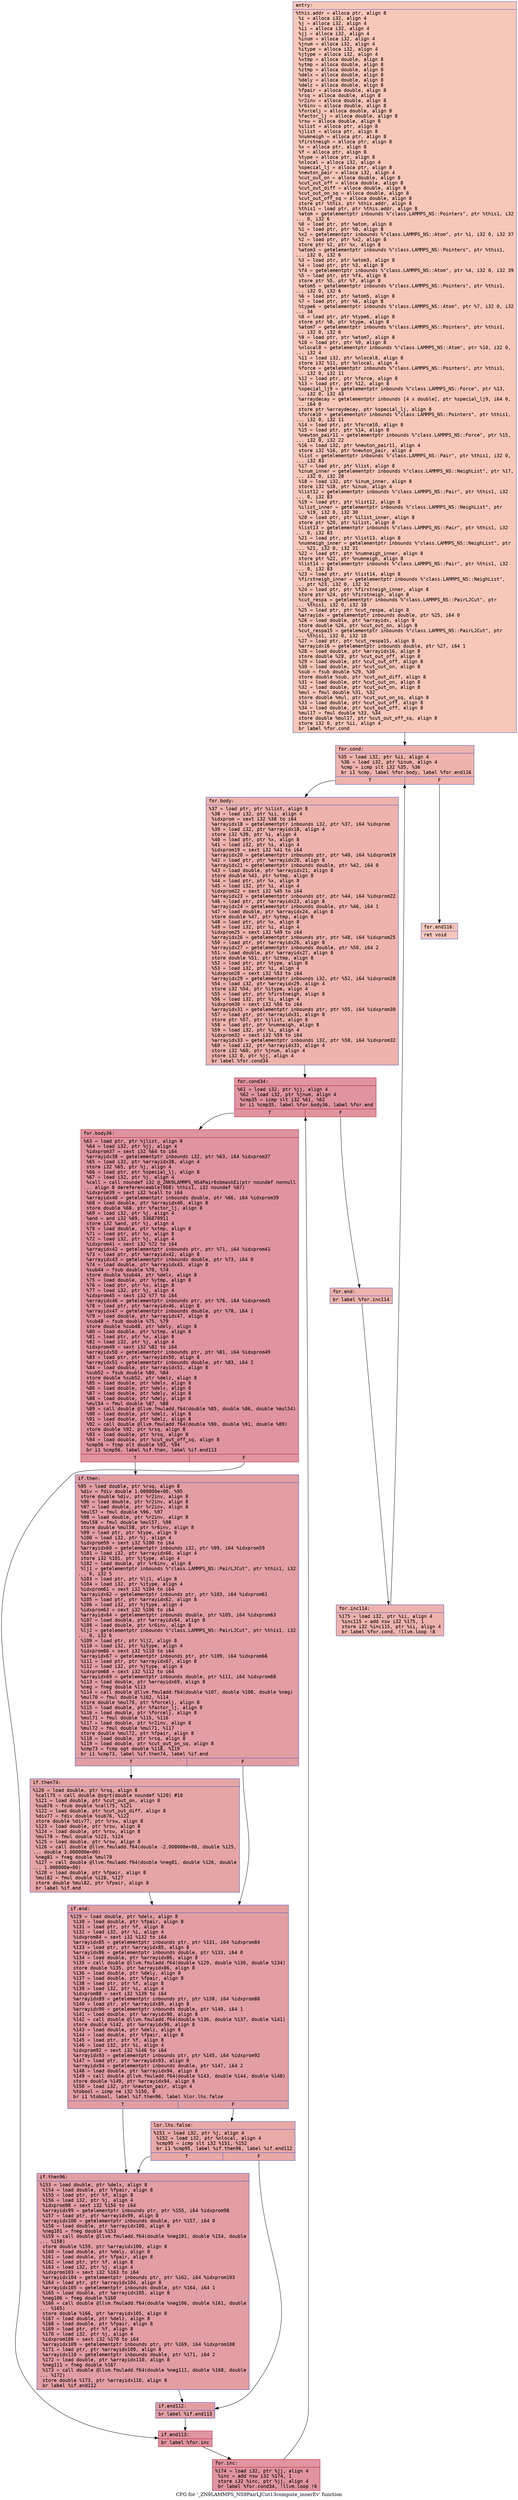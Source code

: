 digraph "CFG for '_ZN9LAMMPS_NS9PairLJCut13compute_innerEv' function" {
	label="CFG for '_ZN9LAMMPS_NS9PairLJCut13compute_innerEv' function";

	Node0x559930830ef0 [shape=record,color="#3d50c3ff", style=filled, fillcolor="#ec7f6370" fontname="Courier",label="{entry:\l|  %this.addr = alloca ptr, align 8\l  %i = alloca i32, align 4\l  %j = alloca i32, align 4\l  %ii = alloca i32, align 4\l  %jj = alloca i32, align 4\l  %inum = alloca i32, align 4\l  %jnum = alloca i32, align 4\l  %itype = alloca i32, align 4\l  %jtype = alloca i32, align 4\l  %xtmp = alloca double, align 8\l  %ytmp = alloca double, align 8\l  %ztmp = alloca double, align 8\l  %delx = alloca double, align 8\l  %dely = alloca double, align 8\l  %delz = alloca double, align 8\l  %fpair = alloca double, align 8\l  %rsq = alloca double, align 8\l  %r2inv = alloca double, align 8\l  %r6inv = alloca double, align 8\l  %forcelj = alloca double, align 8\l  %factor_lj = alloca double, align 8\l  %rsw = alloca double, align 8\l  %ilist = alloca ptr, align 8\l  %jlist = alloca ptr, align 8\l  %numneigh = alloca ptr, align 8\l  %firstneigh = alloca ptr, align 8\l  %x = alloca ptr, align 8\l  %f = alloca ptr, align 8\l  %type = alloca ptr, align 8\l  %nlocal = alloca i32, align 4\l  %special_lj = alloca ptr, align 8\l  %newton_pair = alloca i32, align 4\l  %cut_out_on = alloca double, align 8\l  %cut_out_off = alloca double, align 8\l  %cut_out_diff = alloca double, align 8\l  %cut_out_on_sq = alloca double, align 8\l  %cut_out_off_sq = alloca double, align 8\l  store ptr %this, ptr %this.addr, align 8\l  %this1 = load ptr, ptr %this.addr, align 8\l  %atom = getelementptr inbounds %\"class.LAMMPS_NS::Pointers\", ptr %this1, i32\l... 0, i32 6\l  %0 = load ptr, ptr %atom, align 8\l  %1 = load ptr, ptr %0, align 8\l  %x2 = getelementptr inbounds %\"class.LAMMPS_NS::Atom\", ptr %1, i32 0, i32 37\l  %2 = load ptr, ptr %x2, align 8\l  store ptr %2, ptr %x, align 8\l  %atom3 = getelementptr inbounds %\"class.LAMMPS_NS::Pointers\", ptr %this1,\l... i32 0, i32 6\l  %3 = load ptr, ptr %atom3, align 8\l  %4 = load ptr, ptr %3, align 8\l  %f4 = getelementptr inbounds %\"class.LAMMPS_NS::Atom\", ptr %4, i32 0, i32 39\l  %5 = load ptr, ptr %f4, align 8\l  store ptr %5, ptr %f, align 8\l  %atom5 = getelementptr inbounds %\"class.LAMMPS_NS::Pointers\", ptr %this1,\l... i32 0, i32 6\l  %6 = load ptr, ptr %atom5, align 8\l  %7 = load ptr, ptr %6, align 8\l  %type6 = getelementptr inbounds %\"class.LAMMPS_NS::Atom\", ptr %7, i32 0, i32\l... 34\l  %8 = load ptr, ptr %type6, align 8\l  store ptr %8, ptr %type, align 8\l  %atom7 = getelementptr inbounds %\"class.LAMMPS_NS::Pointers\", ptr %this1,\l... i32 0, i32 6\l  %9 = load ptr, ptr %atom7, align 8\l  %10 = load ptr, ptr %9, align 8\l  %nlocal8 = getelementptr inbounds %\"class.LAMMPS_NS::Atom\", ptr %10, i32 0,\l... i32 4\l  %11 = load i32, ptr %nlocal8, align 8\l  store i32 %11, ptr %nlocal, align 4\l  %force = getelementptr inbounds %\"class.LAMMPS_NS::Pointers\", ptr %this1,\l... i32 0, i32 11\l  %12 = load ptr, ptr %force, align 8\l  %13 = load ptr, ptr %12, align 8\l  %special_lj9 = getelementptr inbounds %\"class.LAMMPS_NS::Force\", ptr %13,\l... i32 0, i32 43\l  %arraydecay = getelementptr inbounds [4 x double], ptr %special_lj9, i64 0,\l... i64 0\l  store ptr %arraydecay, ptr %special_lj, align 8\l  %force10 = getelementptr inbounds %\"class.LAMMPS_NS::Pointers\", ptr %this1,\l... i32 0, i32 11\l  %14 = load ptr, ptr %force10, align 8\l  %15 = load ptr, ptr %14, align 8\l  %newton_pair11 = getelementptr inbounds %\"class.LAMMPS_NS::Force\", ptr %15,\l... i32 0, i32 22\l  %16 = load i32, ptr %newton_pair11, align 4\l  store i32 %16, ptr %newton_pair, align 4\l  %list = getelementptr inbounds %\"class.LAMMPS_NS::Pair\", ptr %this1, i32 0,\l... i32 83\l  %17 = load ptr, ptr %list, align 8\l  %inum_inner = getelementptr inbounds %\"class.LAMMPS_NS::NeighList\", ptr %17,\l... i32 0, i32 28\l  %18 = load i32, ptr %inum_inner, align 8\l  store i32 %18, ptr %inum, align 4\l  %list12 = getelementptr inbounds %\"class.LAMMPS_NS::Pair\", ptr %this1, i32\l... 0, i32 83\l  %19 = load ptr, ptr %list12, align 8\l  %ilist_inner = getelementptr inbounds %\"class.LAMMPS_NS::NeighList\", ptr\l... %19, i32 0, i32 30\l  %20 = load ptr, ptr %ilist_inner, align 8\l  store ptr %20, ptr %ilist, align 8\l  %list13 = getelementptr inbounds %\"class.LAMMPS_NS::Pair\", ptr %this1, i32\l... 0, i32 83\l  %21 = load ptr, ptr %list13, align 8\l  %numneigh_inner = getelementptr inbounds %\"class.LAMMPS_NS::NeighList\", ptr\l... %21, i32 0, i32 31\l  %22 = load ptr, ptr %numneigh_inner, align 8\l  store ptr %22, ptr %numneigh, align 8\l  %list14 = getelementptr inbounds %\"class.LAMMPS_NS::Pair\", ptr %this1, i32\l... 0, i32 83\l  %23 = load ptr, ptr %list14, align 8\l  %firstneigh_inner = getelementptr inbounds %\"class.LAMMPS_NS::NeighList\",\l... ptr %23, i32 0, i32 32\l  %24 = load ptr, ptr %firstneigh_inner, align 8\l  store ptr %24, ptr %firstneigh, align 8\l  %cut_respa = getelementptr inbounds %\"class.LAMMPS_NS::PairLJCut\", ptr\l... %this1, i32 0, i32 10\l  %25 = load ptr, ptr %cut_respa, align 8\l  %arrayidx = getelementptr inbounds double, ptr %25, i64 0\l  %26 = load double, ptr %arrayidx, align 8\l  store double %26, ptr %cut_out_on, align 8\l  %cut_respa15 = getelementptr inbounds %\"class.LAMMPS_NS::PairLJCut\", ptr\l... %this1, i32 0, i32 10\l  %27 = load ptr, ptr %cut_respa15, align 8\l  %arrayidx16 = getelementptr inbounds double, ptr %27, i64 1\l  %28 = load double, ptr %arrayidx16, align 8\l  store double %28, ptr %cut_out_off, align 8\l  %29 = load double, ptr %cut_out_off, align 8\l  %30 = load double, ptr %cut_out_on, align 8\l  %sub = fsub double %29, %30\l  store double %sub, ptr %cut_out_diff, align 8\l  %31 = load double, ptr %cut_out_on, align 8\l  %32 = load double, ptr %cut_out_on, align 8\l  %mul = fmul double %31, %32\l  store double %mul, ptr %cut_out_on_sq, align 8\l  %33 = load double, ptr %cut_out_off, align 8\l  %34 = load double, ptr %cut_out_off, align 8\l  %mul17 = fmul double %33, %34\l  store double %mul17, ptr %cut_out_off_sq, align 8\l  store i32 0, ptr %ii, align 4\l  br label %for.cond\l}"];
	Node0x559930830ef0 -> Node0x5599308385e0[tooltip="entry -> for.cond\nProbability 100.00%" ];
	Node0x5599308385e0 [shape=record,color="#3d50c3ff", style=filled, fillcolor="#d6524470" fontname="Courier",label="{for.cond:\l|  %35 = load i32, ptr %ii, align 4\l  %36 = load i32, ptr %inum, align 4\l  %cmp = icmp slt i32 %35, %36\l  br i1 %cmp, label %for.body, label %for.end116\l|{<s0>T|<s1>F}}"];
	Node0x5599308385e0:s0 -> Node0x559930838880[tooltip="for.cond -> for.body\nProbability 96.88%" ];
	Node0x5599308385e0:s1 -> Node0x5599308388d0[tooltip="for.cond -> for.end116\nProbability 3.12%" ];
	Node0x559930838880 [shape=record,color="#3d50c3ff", style=filled, fillcolor="#d6524470" fontname="Courier",label="{for.body:\l|  %37 = load ptr, ptr %ilist, align 8\l  %38 = load i32, ptr %ii, align 4\l  %idxprom = sext i32 %38 to i64\l  %arrayidx18 = getelementptr inbounds i32, ptr %37, i64 %idxprom\l  %39 = load i32, ptr %arrayidx18, align 4\l  store i32 %39, ptr %i, align 4\l  %40 = load ptr, ptr %x, align 8\l  %41 = load i32, ptr %i, align 4\l  %idxprom19 = sext i32 %41 to i64\l  %arrayidx20 = getelementptr inbounds ptr, ptr %40, i64 %idxprom19\l  %42 = load ptr, ptr %arrayidx20, align 8\l  %arrayidx21 = getelementptr inbounds double, ptr %42, i64 0\l  %43 = load double, ptr %arrayidx21, align 8\l  store double %43, ptr %xtmp, align 8\l  %44 = load ptr, ptr %x, align 8\l  %45 = load i32, ptr %i, align 4\l  %idxprom22 = sext i32 %45 to i64\l  %arrayidx23 = getelementptr inbounds ptr, ptr %44, i64 %idxprom22\l  %46 = load ptr, ptr %arrayidx23, align 8\l  %arrayidx24 = getelementptr inbounds double, ptr %46, i64 1\l  %47 = load double, ptr %arrayidx24, align 8\l  store double %47, ptr %ytmp, align 8\l  %48 = load ptr, ptr %x, align 8\l  %49 = load i32, ptr %i, align 4\l  %idxprom25 = sext i32 %49 to i64\l  %arrayidx26 = getelementptr inbounds ptr, ptr %48, i64 %idxprom25\l  %50 = load ptr, ptr %arrayidx26, align 8\l  %arrayidx27 = getelementptr inbounds double, ptr %50, i64 2\l  %51 = load double, ptr %arrayidx27, align 8\l  store double %51, ptr %ztmp, align 8\l  %52 = load ptr, ptr %type, align 8\l  %53 = load i32, ptr %i, align 4\l  %idxprom28 = sext i32 %53 to i64\l  %arrayidx29 = getelementptr inbounds i32, ptr %52, i64 %idxprom28\l  %54 = load i32, ptr %arrayidx29, align 4\l  store i32 %54, ptr %itype, align 4\l  %55 = load ptr, ptr %firstneigh, align 8\l  %56 = load i32, ptr %i, align 4\l  %idxprom30 = sext i32 %56 to i64\l  %arrayidx31 = getelementptr inbounds ptr, ptr %55, i64 %idxprom30\l  %57 = load ptr, ptr %arrayidx31, align 8\l  store ptr %57, ptr %jlist, align 8\l  %58 = load ptr, ptr %numneigh, align 8\l  %59 = load i32, ptr %i, align 4\l  %idxprom32 = sext i32 %59 to i64\l  %arrayidx33 = getelementptr inbounds i32, ptr %58, i64 %idxprom32\l  %60 = load i32, ptr %arrayidx33, align 4\l  store i32 %60, ptr %jnum, align 4\l  store i32 0, ptr %jj, align 4\l  br label %for.cond34\l}"];
	Node0x559930838880 -> Node0x55993083af80[tooltip="for.body -> for.cond34\nProbability 100.00%" ];
	Node0x55993083af80 [shape=record,color="#b70d28ff", style=filled, fillcolor="#b70d2870" fontname="Courier",label="{for.cond34:\l|  %61 = load i32, ptr %jj, align 4\l  %62 = load i32, ptr %jnum, align 4\l  %cmp35 = icmp slt i32 %61, %62\l  br i1 %cmp35, label %for.body36, label %for.end\l|{<s0>T|<s1>F}}"];
	Node0x55993083af80:s0 -> Node0x55993083b220[tooltip="for.cond34 -> for.body36\nProbability 96.88%" ];
	Node0x55993083af80:s1 -> Node0x55993083b2a0[tooltip="for.cond34 -> for.end\nProbability 3.12%" ];
	Node0x55993083b220 [shape=record,color="#b70d28ff", style=filled, fillcolor="#b70d2870" fontname="Courier",label="{for.body36:\l|  %63 = load ptr, ptr %jlist, align 8\l  %64 = load i32, ptr %jj, align 4\l  %idxprom37 = sext i32 %64 to i64\l  %arrayidx38 = getelementptr inbounds i32, ptr %63, i64 %idxprom37\l  %65 = load i32, ptr %arrayidx38, align 4\l  store i32 %65, ptr %j, align 4\l  %66 = load ptr, ptr %special_lj, align 8\l  %67 = load i32, ptr %j, align 4\l  %call = call noundef i32 @_ZNK9LAMMPS_NS4Pair6sbmaskEi(ptr noundef nonnull\l... align 8 dereferenceable(908) %this1, i32 noundef %67)\l  %idxprom39 = sext i32 %call to i64\l  %arrayidx40 = getelementptr inbounds double, ptr %66, i64 %idxprom39\l  %68 = load double, ptr %arrayidx40, align 8\l  store double %68, ptr %factor_lj, align 8\l  %69 = load i32, ptr %j, align 4\l  %and = and i32 %69, 536870911\l  store i32 %and, ptr %j, align 4\l  %70 = load double, ptr %xtmp, align 8\l  %71 = load ptr, ptr %x, align 8\l  %72 = load i32, ptr %j, align 4\l  %idxprom41 = sext i32 %72 to i64\l  %arrayidx42 = getelementptr inbounds ptr, ptr %71, i64 %idxprom41\l  %73 = load ptr, ptr %arrayidx42, align 8\l  %arrayidx43 = getelementptr inbounds double, ptr %73, i64 0\l  %74 = load double, ptr %arrayidx43, align 8\l  %sub44 = fsub double %70, %74\l  store double %sub44, ptr %delx, align 8\l  %75 = load double, ptr %ytmp, align 8\l  %76 = load ptr, ptr %x, align 8\l  %77 = load i32, ptr %j, align 4\l  %idxprom45 = sext i32 %77 to i64\l  %arrayidx46 = getelementptr inbounds ptr, ptr %76, i64 %idxprom45\l  %78 = load ptr, ptr %arrayidx46, align 8\l  %arrayidx47 = getelementptr inbounds double, ptr %78, i64 1\l  %79 = load double, ptr %arrayidx47, align 8\l  %sub48 = fsub double %75, %79\l  store double %sub48, ptr %dely, align 8\l  %80 = load double, ptr %ztmp, align 8\l  %81 = load ptr, ptr %x, align 8\l  %82 = load i32, ptr %j, align 4\l  %idxprom49 = sext i32 %82 to i64\l  %arrayidx50 = getelementptr inbounds ptr, ptr %81, i64 %idxprom49\l  %83 = load ptr, ptr %arrayidx50, align 8\l  %arrayidx51 = getelementptr inbounds double, ptr %83, i64 2\l  %84 = load double, ptr %arrayidx51, align 8\l  %sub52 = fsub double %80, %84\l  store double %sub52, ptr %delz, align 8\l  %85 = load double, ptr %delx, align 8\l  %86 = load double, ptr %delx, align 8\l  %87 = load double, ptr %dely, align 8\l  %88 = load double, ptr %dely, align 8\l  %mul54 = fmul double %87, %88\l  %89 = call double @llvm.fmuladd.f64(double %85, double %86, double %mul54)\l  %90 = load double, ptr %delz, align 8\l  %91 = load double, ptr %delz, align 8\l  %92 = call double @llvm.fmuladd.f64(double %90, double %91, double %89)\l  store double %92, ptr %rsq, align 8\l  %93 = load double, ptr %rsq, align 8\l  %94 = load double, ptr %cut_out_off_sq, align 8\l  %cmp56 = fcmp olt double %93, %94\l  br i1 %cmp56, label %if.then, label %if.end113\l|{<s0>T|<s1>F}}"];
	Node0x55993083b220:s0 -> Node0x55993083dd40[tooltip="for.body36 -> if.then\nProbability 50.00%" ];
	Node0x55993083b220:s1 -> Node0x55993083dd90[tooltip="for.body36 -> if.end113\nProbability 50.00%" ];
	Node0x55993083dd40 [shape=record,color="#3d50c3ff", style=filled, fillcolor="#be242e70" fontname="Courier",label="{if.then:\l|  %95 = load double, ptr %rsq, align 8\l  %div = fdiv double 1.000000e+00, %95\l  store double %div, ptr %r2inv, align 8\l  %96 = load double, ptr %r2inv, align 8\l  %97 = load double, ptr %r2inv, align 8\l  %mul57 = fmul double %96, %97\l  %98 = load double, ptr %r2inv, align 8\l  %mul58 = fmul double %mul57, %98\l  store double %mul58, ptr %r6inv, align 8\l  %99 = load ptr, ptr %type, align 8\l  %100 = load i32, ptr %j, align 4\l  %idxprom59 = sext i32 %100 to i64\l  %arrayidx60 = getelementptr inbounds i32, ptr %99, i64 %idxprom59\l  %101 = load i32, ptr %arrayidx60, align 4\l  store i32 %101, ptr %jtype, align 4\l  %102 = load double, ptr %r6inv, align 8\l  %lj1 = getelementptr inbounds %\"class.LAMMPS_NS::PairLJCut\", ptr %this1, i32\l... 0, i32 5\l  %103 = load ptr, ptr %lj1, align 8\l  %104 = load i32, ptr %itype, align 4\l  %idxprom61 = sext i32 %104 to i64\l  %arrayidx62 = getelementptr inbounds ptr, ptr %103, i64 %idxprom61\l  %105 = load ptr, ptr %arrayidx62, align 8\l  %106 = load i32, ptr %jtype, align 4\l  %idxprom63 = sext i32 %106 to i64\l  %arrayidx64 = getelementptr inbounds double, ptr %105, i64 %idxprom63\l  %107 = load double, ptr %arrayidx64, align 8\l  %108 = load double, ptr %r6inv, align 8\l  %lj2 = getelementptr inbounds %\"class.LAMMPS_NS::PairLJCut\", ptr %this1, i32\l... 0, i32 6\l  %109 = load ptr, ptr %lj2, align 8\l  %110 = load i32, ptr %itype, align 4\l  %idxprom66 = sext i32 %110 to i64\l  %arrayidx67 = getelementptr inbounds ptr, ptr %109, i64 %idxprom66\l  %111 = load ptr, ptr %arrayidx67, align 8\l  %112 = load i32, ptr %jtype, align 4\l  %idxprom68 = sext i32 %112 to i64\l  %arrayidx69 = getelementptr inbounds double, ptr %111, i64 %idxprom68\l  %113 = load double, ptr %arrayidx69, align 8\l  %neg = fneg double %113\l  %114 = call double @llvm.fmuladd.f64(double %107, double %108, double %neg)\l  %mul70 = fmul double %102, %114\l  store double %mul70, ptr %forcelj, align 8\l  %115 = load double, ptr %factor_lj, align 8\l  %116 = load double, ptr %forcelj, align 8\l  %mul71 = fmul double %115, %116\l  %117 = load double, ptr %r2inv, align 8\l  %mul72 = fmul double %mul71, %117\l  store double %mul72, ptr %fpair, align 8\l  %118 = load double, ptr %rsq, align 8\l  %119 = load double, ptr %cut_out_on_sq, align 8\l  %cmp73 = fcmp ogt double %118, %119\l  br i1 %cmp73, label %if.then74, label %if.end\l|{<s0>T|<s1>F}}"];
	Node0x55993083dd40:s0 -> Node0x559930840560[tooltip="if.then -> if.then74\nProbability 50.00%" ];
	Node0x55993083dd40:s1 -> Node0x5599308405b0[tooltip="if.then -> if.end\nProbability 50.00%" ];
	Node0x559930840560 [shape=record,color="#3d50c3ff", style=filled, fillcolor="#c5333470" fontname="Courier",label="{if.then74:\l|  %120 = load double, ptr %rsq, align 8\l  %call75 = call double @sqrt(double noundef %120) #10\l  %121 = load double, ptr %cut_out_on, align 8\l  %sub76 = fsub double %call75, %121\l  %122 = load double, ptr %cut_out_diff, align 8\l  %div77 = fdiv double %sub76, %122\l  store double %div77, ptr %rsw, align 8\l  %123 = load double, ptr %rsw, align 8\l  %124 = load double, ptr %rsw, align 8\l  %mul78 = fmul double %123, %124\l  %125 = load double, ptr %rsw, align 8\l  %126 = call double @llvm.fmuladd.f64(double -2.000000e+00, double %125,\l... double 3.000000e+00)\l  %neg81 = fneg double %mul78\l  %127 = call double @llvm.fmuladd.f64(double %neg81, double %126, double\l... 1.000000e+00)\l  %128 = load double, ptr %fpair, align 8\l  %mul82 = fmul double %128, %127\l  store double %mul82, ptr %fpair, align 8\l  br label %if.end\l}"];
	Node0x559930840560 -> Node0x5599308405b0[tooltip="if.then74 -> if.end\nProbability 100.00%" ];
	Node0x5599308405b0 [shape=record,color="#3d50c3ff", style=filled, fillcolor="#be242e70" fontname="Courier",label="{if.end:\l|  %129 = load double, ptr %delx, align 8\l  %130 = load double, ptr %fpair, align 8\l  %131 = load ptr, ptr %f, align 8\l  %132 = load i32, ptr %i, align 4\l  %idxprom84 = sext i32 %132 to i64\l  %arrayidx85 = getelementptr inbounds ptr, ptr %131, i64 %idxprom84\l  %133 = load ptr, ptr %arrayidx85, align 8\l  %arrayidx86 = getelementptr inbounds double, ptr %133, i64 0\l  %134 = load double, ptr %arrayidx86, align 8\l  %135 = call double @llvm.fmuladd.f64(double %129, double %130, double %134)\l  store double %135, ptr %arrayidx86, align 8\l  %136 = load double, ptr %dely, align 8\l  %137 = load double, ptr %fpair, align 8\l  %138 = load ptr, ptr %f, align 8\l  %139 = load i32, ptr %i, align 4\l  %idxprom88 = sext i32 %139 to i64\l  %arrayidx89 = getelementptr inbounds ptr, ptr %138, i64 %idxprom88\l  %140 = load ptr, ptr %arrayidx89, align 8\l  %arrayidx90 = getelementptr inbounds double, ptr %140, i64 1\l  %141 = load double, ptr %arrayidx90, align 8\l  %142 = call double @llvm.fmuladd.f64(double %136, double %137, double %141)\l  store double %142, ptr %arrayidx90, align 8\l  %143 = load double, ptr %delz, align 8\l  %144 = load double, ptr %fpair, align 8\l  %145 = load ptr, ptr %f, align 8\l  %146 = load i32, ptr %i, align 4\l  %idxprom92 = sext i32 %146 to i64\l  %arrayidx93 = getelementptr inbounds ptr, ptr %145, i64 %idxprom92\l  %147 = load ptr, ptr %arrayidx93, align 8\l  %arrayidx94 = getelementptr inbounds double, ptr %147, i64 2\l  %148 = load double, ptr %arrayidx94, align 8\l  %149 = call double @llvm.fmuladd.f64(double %143, double %144, double %148)\l  store double %149, ptr %arrayidx94, align 8\l  %150 = load i32, ptr %newton_pair, align 4\l  %tobool = icmp ne i32 %150, 0\l  br i1 %tobool, label %if.then96, label %lor.lhs.false\l|{<s0>T|<s1>F}}"];
	Node0x5599308405b0:s0 -> Node0x559930842a10[tooltip="if.end -> if.then96\nProbability 62.50%" ];
	Node0x5599308405b0:s1 -> Node0x559930842a60[tooltip="if.end -> lor.lhs.false\nProbability 37.50%" ];
	Node0x559930842a60 [shape=record,color="#3d50c3ff", style=filled, fillcolor="#ca3b3770" fontname="Courier",label="{lor.lhs.false:\l|  %151 = load i32, ptr %j, align 4\l  %152 = load i32, ptr %nlocal, align 4\l  %cmp95 = icmp slt i32 %151, %152\l  br i1 %cmp95, label %if.then96, label %if.end112\l|{<s0>T|<s1>F}}"];
	Node0x559930842a60:s0 -> Node0x559930842a10[tooltip="lor.lhs.false -> if.then96\nProbability 50.00%" ];
	Node0x559930842a60:s1 -> Node0x559930842cf0[tooltip="lor.lhs.false -> if.end112\nProbability 50.00%" ];
	Node0x559930842a10 [shape=record,color="#3d50c3ff", style=filled, fillcolor="#be242e70" fontname="Courier",label="{if.then96:\l|  %153 = load double, ptr %delx, align 8\l  %154 = load double, ptr %fpair, align 8\l  %155 = load ptr, ptr %f, align 8\l  %156 = load i32, ptr %j, align 4\l  %idxprom98 = sext i32 %156 to i64\l  %arrayidx99 = getelementptr inbounds ptr, ptr %155, i64 %idxprom98\l  %157 = load ptr, ptr %arrayidx99, align 8\l  %arrayidx100 = getelementptr inbounds double, ptr %157, i64 0\l  %158 = load double, ptr %arrayidx100, align 8\l  %neg101 = fneg double %153\l  %159 = call double @llvm.fmuladd.f64(double %neg101, double %154, double\l... %158)\l  store double %159, ptr %arrayidx100, align 8\l  %160 = load double, ptr %dely, align 8\l  %161 = load double, ptr %fpair, align 8\l  %162 = load ptr, ptr %f, align 8\l  %163 = load i32, ptr %j, align 4\l  %idxprom103 = sext i32 %163 to i64\l  %arrayidx104 = getelementptr inbounds ptr, ptr %162, i64 %idxprom103\l  %164 = load ptr, ptr %arrayidx104, align 8\l  %arrayidx105 = getelementptr inbounds double, ptr %164, i64 1\l  %165 = load double, ptr %arrayidx105, align 8\l  %neg106 = fneg double %160\l  %166 = call double @llvm.fmuladd.f64(double %neg106, double %161, double\l... %165)\l  store double %166, ptr %arrayidx105, align 8\l  %167 = load double, ptr %delz, align 8\l  %168 = load double, ptr %fpair, align 8\l  %169 = load ptr, ptr %f, align 8\l  %170 = load i32, ptr %j, align 4\l  %idxprom108 = sext i32 %170 to i64\l  %arrayidx109 = getelementptr inbounds ptr, ptr %169, i64 %idxprom108\l  %171 = load ptr, ptr %arrayidx109, align 8\l  %arrayidx110 = getelementptr inbounds double, ptr %171, i64 2\l  %172 = load double, ptr %arrayidx110, align 8\l  %neg111 = fneg double %167\l  %173 = call double @llvm.fmuladd.f64(double %neg111, double %168, double\l... %172)\l  store double %173, ptr %arrayidx110, align 8\l  br label %if.end112\l}"];
	Node0x559930842a10 -> Node0x559930842cf0[tooltip="if.then96 -> if.end112\nProbability 100.00%" ];
	Node0x559930842cf0 [shape=record,color="#3d50c3ff", style=filled, fillcolor="#be242e70" fontname="Courier",label="{if.end112:\l|  br label %if.end113\l}"];
	Node0x559930842cf0 -> Node0x55993083dd90[tooltip="if.end112 -> if.end113\nProbability 100.00%" ];
	Node0x55993083dd90 [shape=record,color="#b70d28ff", style=filled, fillcolor="#b70d2870" fontname="Courier",label="{if.end113:\l|  br label %for.inc\l}"];
	Node0x55993083dd90 -> Node0x559930844680[tooltip="if.end113 -> for.inc\nProbability 100.00%" ];
	Node0x559930844680 [shape=record,color="#b70d28ff", style=filled, fillcolor="#b70d2870" fontname="Courier",label="{for.inc:\l|  %174 = load i32, ptr %jj, align 4\l  %inc = add nsw i32 %174, 1\l  store i32 %inc, ptr %jj, align 4\l  br label %for.cond34, !llvm.loop !6\l}"];
	Node0x559930844680 -> Node0x55993083af80[tooltip="for.inc -> for.cond34\nProbability 100.00%" ];
	Node0x55993083b2a0 [shape=record,color="#3d50c3ff", style=filled, fillcolor="#d6524470" fontname="Courier",label="{for.end:\l|  br label %for.inc114\l}"];
	Node0x55993083b2a0 -> Node0x559930844a70[tooltip="for.end -> for.inc114\nProbability 100.00%" ];
	Node0x559930844a70 [shape=record,color="#3d50c3ff", style=filled, fillcolor="#d6524470" fontname="Courier",label="{for.inc114:\l|  %175 = load i32, ptr %ii, align 4\l  %inc115 = add nsw i32 %175, 1\l  store i32 %inc115, ptr %ii, align 4\l  br label %for.cond, !llvm.loop !8\l}"];
	Node0x559930844a70 -> Node0x5599308385e0[tooltip="for.inc114 -> for.cond\nProbability 100.00%" ];
	Node0x5599308388d0 [shape=record,color="#3d50c3ff", style=filled, fillcolor="#ec7f6370" fontname="Courier",label="{for.end116:\l|  ret void\l}"];
}

